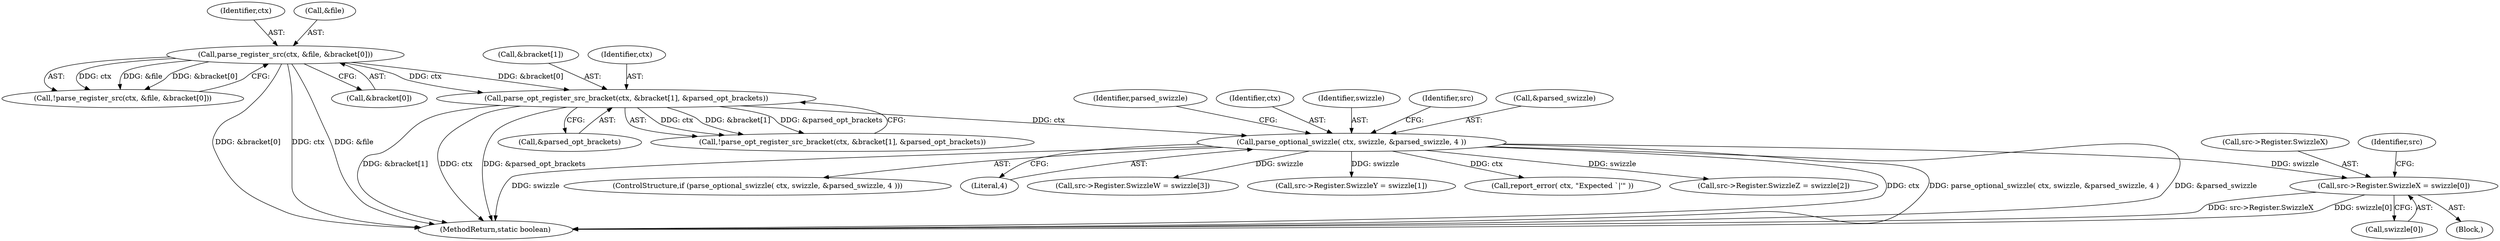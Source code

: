 digraph "0_virglrenderer_e534b51ca3c3cd25f3990589932a9ed711c59b27@array" {
"1002055" [label="(Call,src->Register.SwizzleX = swizzle[0])"];
"1002045" [label="(Call,parse_optional_swizzle( ctx, swizzle, &parsed_swizzle, 4 ))"];
"1001854" [label="(Call,parse_opt_register_src_bracket(ctx, &bracket[1], &parsed_opt_brackets))"];
"1001842" [label="(Call,parse_register_src(ctx, &file, &bracket[0]))"];
"1001843" [label="(Identifier,ctx)"];
"1002082" [label="(Call,src->Register.SwizzleW = swizzle[3])"];
"1001842" [label="(Call,parse_register_src(ctx, &file, &bracket[0]))"];
"1001860" [label="(Call,&parsed_opt_brackets)"];
"1001853" [label="(Call,!parse_opt_register_src_bracket(ctx, &bracket[1], &parsed_opt_brackets))"];
"1001841" [label="(Call,!parse_register_src(ctx, &file, &bracket[0]))"];
"1001854" [label="(Call,parse_opt_register_src_bracket(ctx, &bracket[1], &parsed_opt_brackets))"];
"1002061" [label="(Call,swizzle[0])"];
"1002064" [label="(Call,src->Register.SwizzleY = swizzle[1])"];
"1002111" [label="(Call,report_error( ctx, \"Expected `|'\" ))"];
"1002073" [label="(Call,src->Register.SwizzleZ = swizzle[2])"];
"1002053" [label="(Identifier,parsed_swizzle)"];
"1002046" [label="(Identifier,ctx)"];
"1002045" [label="(Call,parse_optional_swizzle( ctx, swizzle, &parsed_swizzle, 4 ))"];
"1002056" [label="(Call,src->Register.SwizzleX)"];
"1004167" [label="(MethodReturn,static boolean)"];
"1001844" [label="(Call,&file)"];
"1002055" [label="(Call,src->Register.SwizzleX = swizzle[0])"];
"1001856" [label="(Call,&bracket[1])"];
"1002044" [label="(ControlStructure,if (parse_optional_swizzle( ctx, swizzle, &parsed_swizzle, 4 )))"];
"1002047" [label="(Identifier,swizzle)"];
"1002050" [label="(Literal,4)"];
"1002054" [label="(Block,)"];
"1001846" [label="(Call,&bracket[0])"];
"1002067" [label="(Identifier,src)"];
"1001855" [label="(Identifier,ctx)"];
"1002094" [label="(Identifier,src)"];
"1002048" [label="(Call,&parsed_swizzle)"];
"1002055" -> "1002054"  [label="AST: "];
"1002055" -> "1002061"  [label="CFG: "];
"1002056" -> "1002055"  [label="AST: "];
"1002061" -> "1002055"  [label="AST: "];
"1002067" -> "1002055"  [label="CFG: "];
"1002055" -> "1004167"  [label="DDG: src->Register.SwizzleX"];
"1002055" -> "1004167"  [label="DDG: swizzle[0]"];
"1002045" -> "1002055"  [label="DDG: swizzle"];
"1002045" -> "1002044"  [label="AST: "];
"1002045" -> "1002050"  [label="CFG: "];
"1002046" -> "1002045"  [label="AST: "];
"1002047" -> "1002045"  [label="AST: "];
"1002048" -> "1002045"  [label="AST: "];
"1002050" -> "1002045"  [label="AST: "];
"1002053" -> "1002045"  [label="CFG: "];
"1002094" -> "1002045"  [label="CFG: "];
"1002045" -> "1004167"  [label="DDG: ctx"];
"1002045" -> "1004167"  [label="DDG: parse_optional_swizzle( ctx, swizzle, &parsed_swizzle, 4 )"];
"1002045" -> "1004167"  [label="DDG: &parsed_swizzle"];
"1002045" -> "1004167"  [label="DDG: swizzle"];
"1001854" -> "1002045"  [label="DDG: ctx"];
"1002045" -> "1002064"  [label="DDG: swizzle"];
"1002045" -> "1002073"  [label="DDG: swizzle"];
"1002045" -> "1002082"  [label="DDG: swizzle"];
"1002045" -> "1002111"  [label="DDG: ctx"];
"1001854" -> "1001853"  [label="AST: "];
"1001854" -> "1001860"  [label="CFG: "];
"1001855" -> "1001854"  [label="AST: "];
"1001856" -> "1001854"  [label="AST: "];
"1001860" -> "1001854"  [label="AST: "];
"1001853" -> "1001854"  [label="CFG: "];
"1001854" -> "1004167"  [label="DDG: &bracket[1]"];
"1001854" -> "1004167"  [label="DDG: ctx"];
"1001854" -> "1004167"  [label="DDG: &parsed_opt_brackets"];
"1001854" -> "1001853"  [label="DDG: ctx"];
"1001854" -> "1001853"  [label="DDG: &bracket[1]"];
"1001854" -> "1001853"  [label="DDG: &parsed_opt_brackets"];
"1001842" -> "1001854"  [label="DDG: ctx"];
"1001842" -> "1001854"  [label="DDG: &bracket[0]"];
"1001842" -> "1001841"  [label="AST: "];
"1001842" -> "1001846"  [label="CFG: "];
"1001843" -> "1001842"  [label="AST: "];
"1001844" -> "1001842"  [label="AST: "];
"1001846" -> "1001842"  [label="AST: "];
"1001841" -> "1001842"  [label="CFG: "];
"1001842" -> "1004167"  [label="DDG: &bracket[0]"];
"1001842" -> "1004167"  [label="DDG: ctx"];
"1001842" -> "1004167"  [label="DDG: &file"];
"1001842" -> "1001841"  [label="DDG: ctx"];
"1001842" -> "1001841"  [label="DDG: &file"];
"1001842" -> "1001841"  [label="DDG: &bracket[0]"];
}
